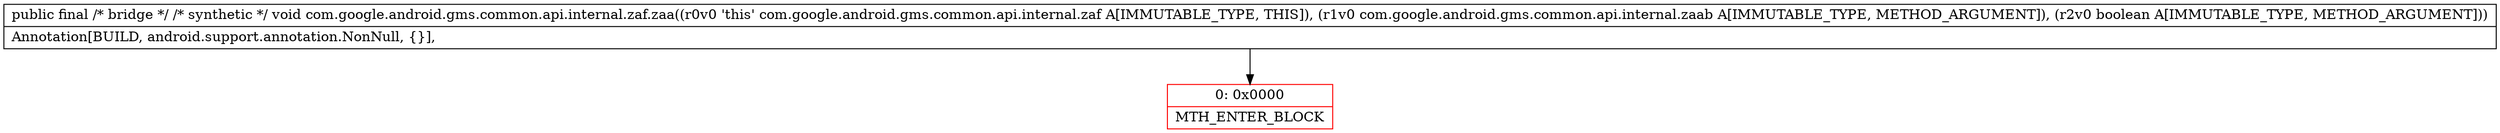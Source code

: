 digraph "CFG forcom.google.android.gms.common.api.internal.zaf.zaa(Lcom\/google\/android\/gms\/common\/api\/internal\/zaab;Z)V" {
subgraph cluster_Region_1800228536 {
label = "R(0)";
node [shape=record,color=blue];
}
Node_0 [shape=record,color=red,label="{0\:\ 0x0000|MTH_ENTER_BLOCK\l}"];
MethodNode[shape=record,label="{public final \/* bridge *\/ \/* synthetic *\/ void com.google.android.gms.common.api.internal.zaf.zaa((r0v0 'this' com.google.android.gms.common.api.internal.zaf A[IMMUTABLE_TYPE, THIS]), (r1v0 com.google.android.gms.common.api.internal.zaab A[IMMUTABLE_TYPE, METHOD_ARGUMENT]), (r2v0 boolean A[IMMUTABLE_TYPE, METHOD_ARGUMENT]))  | Annotation[BUILD, android.support.annotation.NonNull, \{\}], \l}"];
MethodNode -> Node_0;
}

